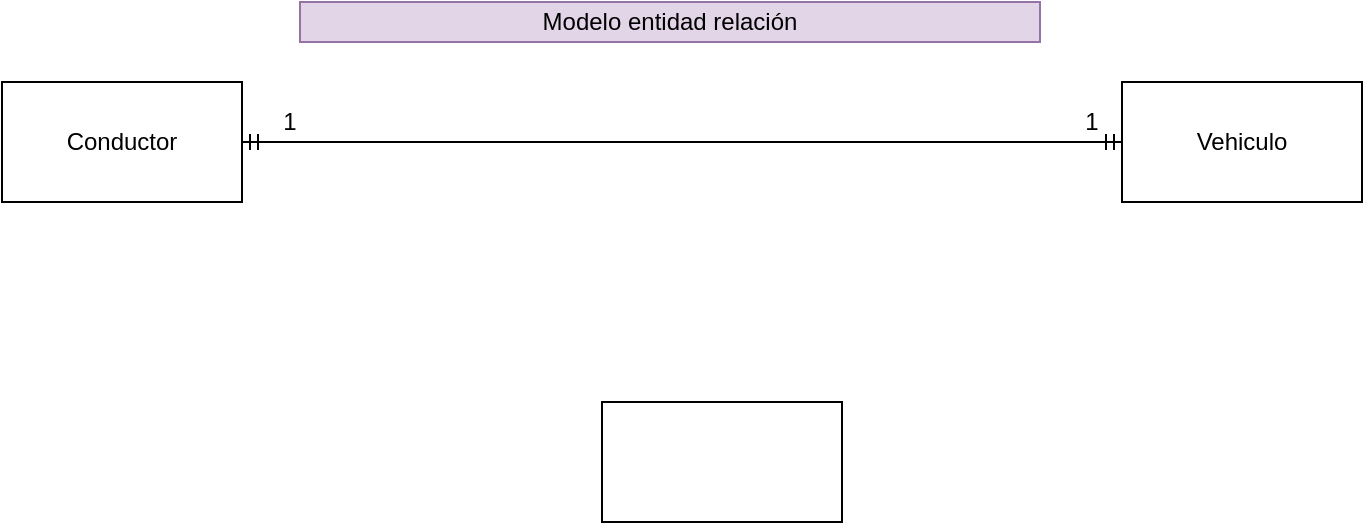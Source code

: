 <mxfile version="24.0.7" type="github">
  <diagram name="Página-1" id="b9NFpoV1CZ4YhKfukzlO">
    <mxGraphModel dx="978" dy="520" grid="1" gridSize="10" guides="1" tooltips="1" connect="1" arrows="1" fold="1" page="1" pageScale="1" pageWidth="827" pageHeight="1169" math="0" shadow="0">
      <root>
        <mxCell id="0" />
        <mxCell id="1" parent="0" />
        <mxCell id="PruNrFCbxDB-gDmeqPjk-1" value="Conductor" style="rounded=0;whiteSpace=wrap;html=1;" vertex="1" parent="1">
          <mxGeometry x="80" y="60" width="120" height="60" as="geometry" />
        </mxCell>
        <mxCell id="PruNrFCbxDB-gDmeqPjk-2" value="Vehiculo" style="rounded=0;whiteSpace=wrap;html=1;" vertex="1" parent="1">
          <mxGeometry x="640" y="60" width="120" height="60" as="geometry" />
        </mxCell>
        <mxCell id="PruNrFCbxDB-gDmeqPjk-3" value="Modelo entidad relación" style="rounded=0;whiteSpace=wrap;html=1;fillColor=#e1d5e7;strokeColor=#9673a6;" vertex="1" parent="1">
          <mxGeometry x="229" y="20" width="370" height="20" as="geometry" />
        </mxCell>
        <mxCell id="PruNrFCbxDB-gDmeqPjk-5" value="" style="edgeStyle=entityRelationEdgeStyle;fontSize=12;html=1;endArrow=ERmandOne;startArrow=ERmandOne;rounded=0;exitX=1;exitY=0.5;exitDx=0;exitDy=0;entryX=0;entryY=0.5;entryDx=0;entryDy=0;" edge="1" parent="1" source="PruNrFCbxDB-gDmeqPjk-1" target="PruNrFCbxDB-gDmeqPjk-2">
          <mxGeometry width="100" height="100" relative="1" as="geometry">
            <mxPoint x="250" y="260" as="sourcePoint" />
            <mxPoint x="350" y="160" as="targetPoint" />
          </mxGeometry>
        </mxCell>
        <mxCell id="PruNrFCbxDB-gDmeqPjk-6" value="1" style="rounded=0;whiteSpace=wrap;html=1;strokeColor=none;fillColor=none;" vertex="1" parent="1">
          <mxGeometry x="219" y="70" width="10" height="20" as="geometry" />
        </mxCell>
        <mxCell id="PruNrFCbxDB-gDmeqPjk-7" value="1" style="rounded=0;whiteSpace=wrap;html=1;strokeColor=none;fillColor=none;" vertex="1" parent="1">
          <mxGeometry x="620" y="70" width="10" height="20" as="geometry" />
        </mxCell>
        <mxCell id="PruNrFCbxDB-gDmeqPjk-8" value="" style="rounded=0;whiteSpace=wrap;html=1;" vertex="1" parent="1">
          <mxGeometry x="380" y="220" width="120" height="60" as="geometry" />
        </mxCell>
      </root>
    </mxGraphModel>
  </diagram>
</mxfile>
